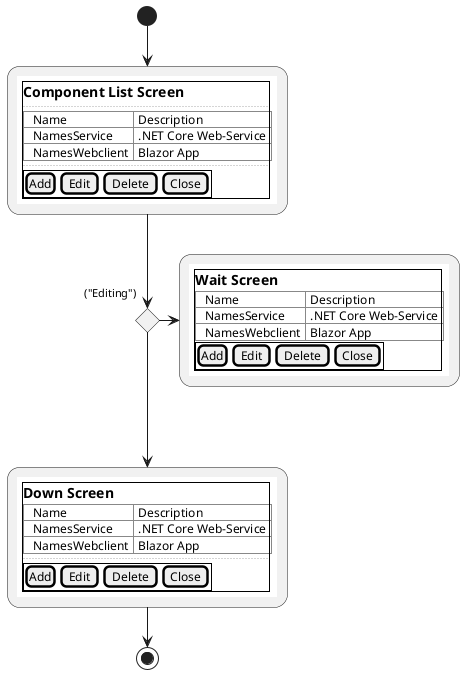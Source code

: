 @startuml "name"
    !unquoted procedure SALT($x)
    "{{
    salt
    %invoke_procedure("_"+$x)
    }}" as $x
    !endprocedure

    !procedure _startup()
    {+
        == Component List Screen
        ...
        {T#
            +Name        | Description
            + NamesService  | .NET Core Web-Service
            + NamesWebclient   | Blazor App
        }
        ...
        {+
            [Add] | [Edit] | [Delete] | [Close]
        }
    }
    !endprocedure

    !procedure _wait()
    {+
        == Wait Screen
        {T#
            +Name        | Description
            + NamesService  | .NET Core Web-Service
            + NamesWebclient   | Blazor App
        }
        {+
            [Add] | [Edit] | [Delete] | [Close]
        }
    }
    !endprocedure

    !procedure _down()
    {+
        == Down Screen
        {T#
            +Name        | Description
            + NamesService  | .NET Core Web-Service
            + NamesWebclient   | Blazor App
        }
        ...
        {+
            [Add] | [Edit] | [Delete] | [Close]
        }
    }
    !endprocedure

    (*) --> SALT(startup)
    if ("Editing") then
        -right-> SALT(wait)
    else
        -down--> SALT(down)
    endif    
    --> (*)

@enduml